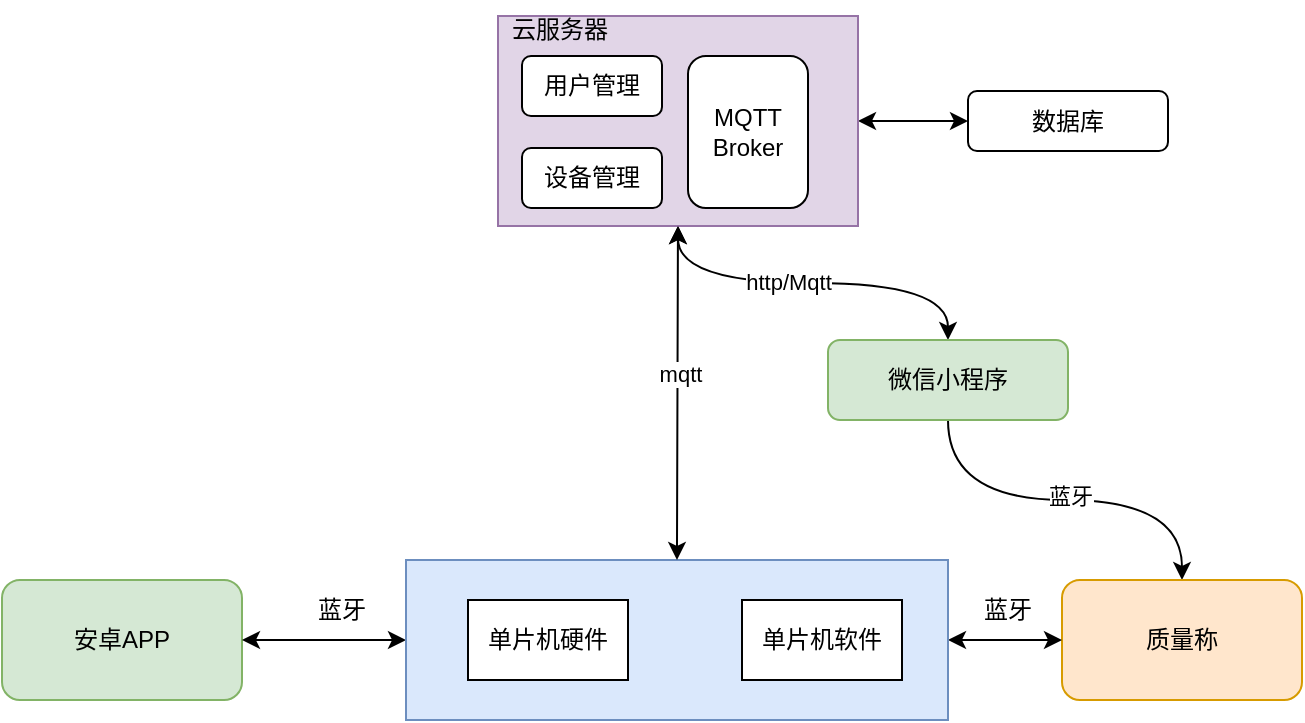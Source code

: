 <mxfile version="26.2.15">
  <diagram name="第 1 页" id="fM7v8zDCmkdMlTbwOrmR">
    <mxGraphModel dx="2253" dy="695" grid="1" gridSize="10" guides="1" tooltips="1" connect="1" arrows="1" fold="1" page="1" pageScale="1" pageWidth="827" pageHeight="1169" math="0" shadow="0">
      <root>
        <mxCell id="0" />
        <mxCell id="1" parent="0" />
        <mxCell id="OEyQ0tjbLL6TsNNDfpWR-4" value="安卓APP" style="rounded=1;whiteSpace=wrap;html=1;fillColor=#d5e8d4;strokeColor=#82b366;" parent="1" vertex="1">
          <mxGeometry x="-50" y="480" width="120" height="60" as="geometry" />
        </mxCell>
        <mxCell id="OEyQ0tjbLL6TsNNDfpWR-10" value="蓝牙" style="text;strokeColor=none;align=center;fillColor=none;html=1;verticalAlign=middle;whiteSpace=wrap;rounded=0;" parent="1" vertex="1">
          <mxGeometry x="90" y="480" width="60" height="30" as="geometry" />
        </mxCell>
        <mxCell id="OEyQ0tjbLL6TsNNDfpWR-13" value="" style="endArrow=classic;startArrow=classic;html=1;rounded=0;entryX=0;entryY=0.5;entryDx=0;entryDy=0;exitX=1;exitY=0.5;exitDx=0;exitDy=0;" parent="1" source="OEyQ0tjbLL6TsNNDfpWR-4" target="OEyQ0tjbLL6TsNNDfpWR-1" edge="1">
          <mxGeometry width="50" height="50" relative="1" as="geometry">
            <mxPoint x="60" y="550" as="sourcePoint" />
            <mxPoint x="110" y="500" as="targetPoint" />
          </mxGeometry>
        </mxCell>
        <mxCell id="lhn--kY6jADPYIsUBQdD-3" style="edgeStyle=orthogonalEdgeStyle;rounded=0;orthogonalLoop=1;jettySize=auto;html=1;exitX=0.5;exitY=0;exitDx=0;exitDy=0;entryX=0.5;entryY=1;entryDx=0;entryDy=0;curved=1;startArrow=classic;startFill=1;" edge="1" parent="1" source="OEyQ0tjbLL6TsNNDfpWR-14" target="OEyQ0tjbLL6TsNNDfpWR-17">
          <mxGeometry relative="1" as="geometry" />
        </mxCell>
        <mxCell id="lhn--kY6jADPYIsUBQdD-5" value="http/Mqtt" style="edgeLabel;html=1;align=center;verticalAlign=middle;resizable=0;points=[];" vertex="1" connectable="0" parent="lhn--kY6jADPYIsUBQdD-3">
          <mxGeometry x="0.137" y="-1" relative="1" as="geometry">
            <mxPoint as="offset" />
          </mxGeometry>
        </mxCell>
        <mxCell id="lhn--kY6jADPYIsUBQdD-4" style="edgeStyle=orthogonalEdgeStyle;rounded=0;orthogonalLoop=1;jettySize=auto;html=1;exitX=0.5;exitY=1;exitDx=0;exitDy=0;curved=1;" edge="1" parent="1" source="OEyQ0tjbLL6TsNNDfpWR-14" target="OEyQ0tjbLL6TsNNDfpWR-28">
          <mxGeometry relative="1" as="geometry" />
        </mxCell>
        <mxCell id="lhn--kY6jADPYIsUBQdD-6" value="蓝牙" style="edgeLabel;html=1;align=center;verticalAlign=middle;resizable=0;points=[];" vertex="1" connectable="0" parent="lhn--kY6jADPYIsUBQdD-4">
          <mxGeometry x="0.025" y="2" relative="1" as="geometry">
            <mxPoint as="offset" />
          </mxGeometry>
        </mxCell>
        <mxCell id="OEyQ0tjbLL6TsNNDfpWR-14" value="微信小程序" style="rounded=1;whiteSpace=wrap;html=1;fillColor=#d5e8d4;strokeColor=#82b366;" parent="1" vertex="1">
          <mxGeometry x="363" y="360" width="120" height="40" as="geometry" />
        </mxCell>
        <mxCell id="OEyQ0tjbLL6TsNNDfpWR-25" style="rounded=0;orthogonalLoop=1;jettySize=auto;html=1;exitX=1;exitY=0.5;exitDx=0;exitDy=0;entryX=0;entryY=0.5;entryDx=0;entryDy=0;startArrow=classic;startFill=1;" parent="1" source="OEyQ0tjbLL6TsNNDfpWR-17" target="OEyQ0tjbLL6TsNNDfpWR-22" edge="1">
          <mxGeometry relative="1" as="geometry" />
        </mxCell>
        <mxCell id="OEyQ0tjbLL6TsNNDfpWR-22" value="数据库" style="rounded=1;whiteSpace=wrap;html=1;" parent="1" vertex="1">
          <mxGeometry x="433" y="235.5" width="100" height="30" as="geometry" />
        </mxCell>
        <mxCell id="OEyQ0tjbLL6TsNNDfpWR-28" value="质量称" style="rounded=1;whiteSpace=wrap;html=1;fillColor=#ffe6cc;strokeColor=#d79b00;" parent="1" vertex="1">
          <mxGeometry x="480" y="480" width="120" height="60" as="geometry" />
        </mxCell>
        <mxCell id="OEyQ0tjbLL6TsNNDfpWR-29" style="edgeStyle=orthogonalEdgeStyle;rounded=0;orthogonalLoop=1;jettySize=auto;html=1;exitX=1;exitY=0.5;exitDx=0;exitDy=0;entryX=0;entryY=0.5;entryDx=0;entryDy=0;startArrow=classic;startFill=1;" parent="1" source="OEyQ0tjbLL6TsNNDfpWR-1" target="OEyQ0tjbLL6TsNNDfpWR-28" edge="1">
          <mxGeometry relative="1" as="geometry" />
        </mxCell>
        <mxCell id="OEyQ0tjbLL6TsNNDfpWR-30" value="蓝牙" style="text;strokeColor=none;align=center;fillColor=none;html=1;verticalAlign=middle;whiteSpace=wrap;rounded=0;" parent="1" vertex="1">
          <mxGeometry x="423" y="480" width="60" height="30" as="geometry" />
        </mxCell>
        <mxCell id="OEyQ0tjbLL6TsNNDfpWR-31" value="" style="group" parent="1" vertex="1" connectable="0">
          <mxGeometry x="152" y="470" width="271" height="80" as="geometry" />
        </mxCell>
        <mxCell id="OEyQ0tjbLL6TsNNDfpWR-1" value="" style="rounded=0;whiteSpace=wrap;html=1;fillColor=#dae8fc;strokeColor=#6c8ebf;" parent="OEyQ0tjbLL6TsNNDfpWR-31" vertex="1">
          <mxGeometry width="271" height="80" as="geometry" />
        </mxCell>
        <mxCell id="OEyQ0tjbLL6TsNNDfpWR-2" value="单片机硬件" style="rounded=0;whiteSpace=wrap;html=1;" parent="OEyQ0tjbLL6TsNNDfpWR-31" vertex="1">
          <mxGeometry x="31" y="20" width="80" height="40" as="geometry" />
        </mxCell>
        <mxCell id="OEyQ0tjbLL6TsNNDfpWR-3" value="单片机软件" style="rounded=0;whiteSpace=wrap;html=1;" parent="OEyQ0tjbLL6TsNNDfpWR-31" vertex="1">
          <mxGeometry x="168" y="20" width="80" height="40" as="geometry" />
        </mxCell>
        <mxCell id="OEyQ0tjbLL6TsNNDfpWR-17" value="" style="rounded=0;whiteSpace=wrap;html=1;fillColor=#e1d5e7;strokeColor=#9673a6;" parent="1" vertex="1">
          <mxGeometry x="198" y="198" width="180" height="105" as="geometry" />
        </mxCell>
        <mxCell id="OEyQ0tjbLL6TsNNDfpWR-16" value="用户管理" style="rounded=1;whiteSpace=wrap;html=1;" parent="1" vertex="1">
          <mxGeometry x="210" y="218" width="70" height="30" as="geometry" />
        </mxCell>
        <mxCell id="OEyQ0tjbLL6TsNNDfpWR-18" value="设备管理" style="rounded=1;whiteSpace=wrap;html=1;" parent="1" vertex="1">
          <mxGeometry x="210" y="264" width="70" height="30" as="geometry" />
        </mxCell>
        <mxCell id="OEyQ0tjbLL6TsNNDfpWR-21" value="云服务器" style="text;strokeColor=none;align=center;fillColor=none;html=1;verticalAlign=middle;whiteSpace=wrap;rounded=0;" parent="1" vertex="1">
          <mxGeometry x="199" y="190" width="60" height="30" as="geometry" />
        </mxCell>
        <mxCell id="lhn--kY6jADPYIsUBQdD-1" value="MQTT&lt;br&gt;Broker" style="rounded=1;whiteSpace=wrap;html=1;" vertex="1" parent="1">
          <mxGeometry x="293" y="218" width="60" height="76" as="geometry" />
        </mxCell>
        <mxCell id="lhn--kY6jADPYIsUBQdD-7" style="edgeStyle=orthogonalEdgeStyle;rounded=0;orthogonalLoop=1;jettySize=auto;html=1;exitX=0.5;exitY=0;exitDx=0;exitDy=0;entryX=0.5;entryY=1;entryDx=0;entryDy=0;curved=1;startArrow=classic;startFill=1;" edge="1" parent="1" source="OEyQ0tjbLL6TsNNDfpWR-1" target="OEyQ0tjbLL6TsNNDfpWR-17">
          <mxGeometry relative="1" as="geometry" />
        </mxCell>
        <mxCell id="lhn--kY6jADPYIsUBQdD-8" value="mqtt" style="edgeLabel;html=1;align=center;verticalAlign=middle;resizable=0;points=[];" vertex="1" connectable="0" parent="lhn--kY6jADPYIsUBQdD-7">
          <mxGeometry x="0.128" y="-1" relative="1" as="geometry">
            <mxPoint y="1" as="offset" />
          </mxGeometry>
        </mxCell>
      </root>
    </mxGraphModel>
  </diagram>
</mxfile>
